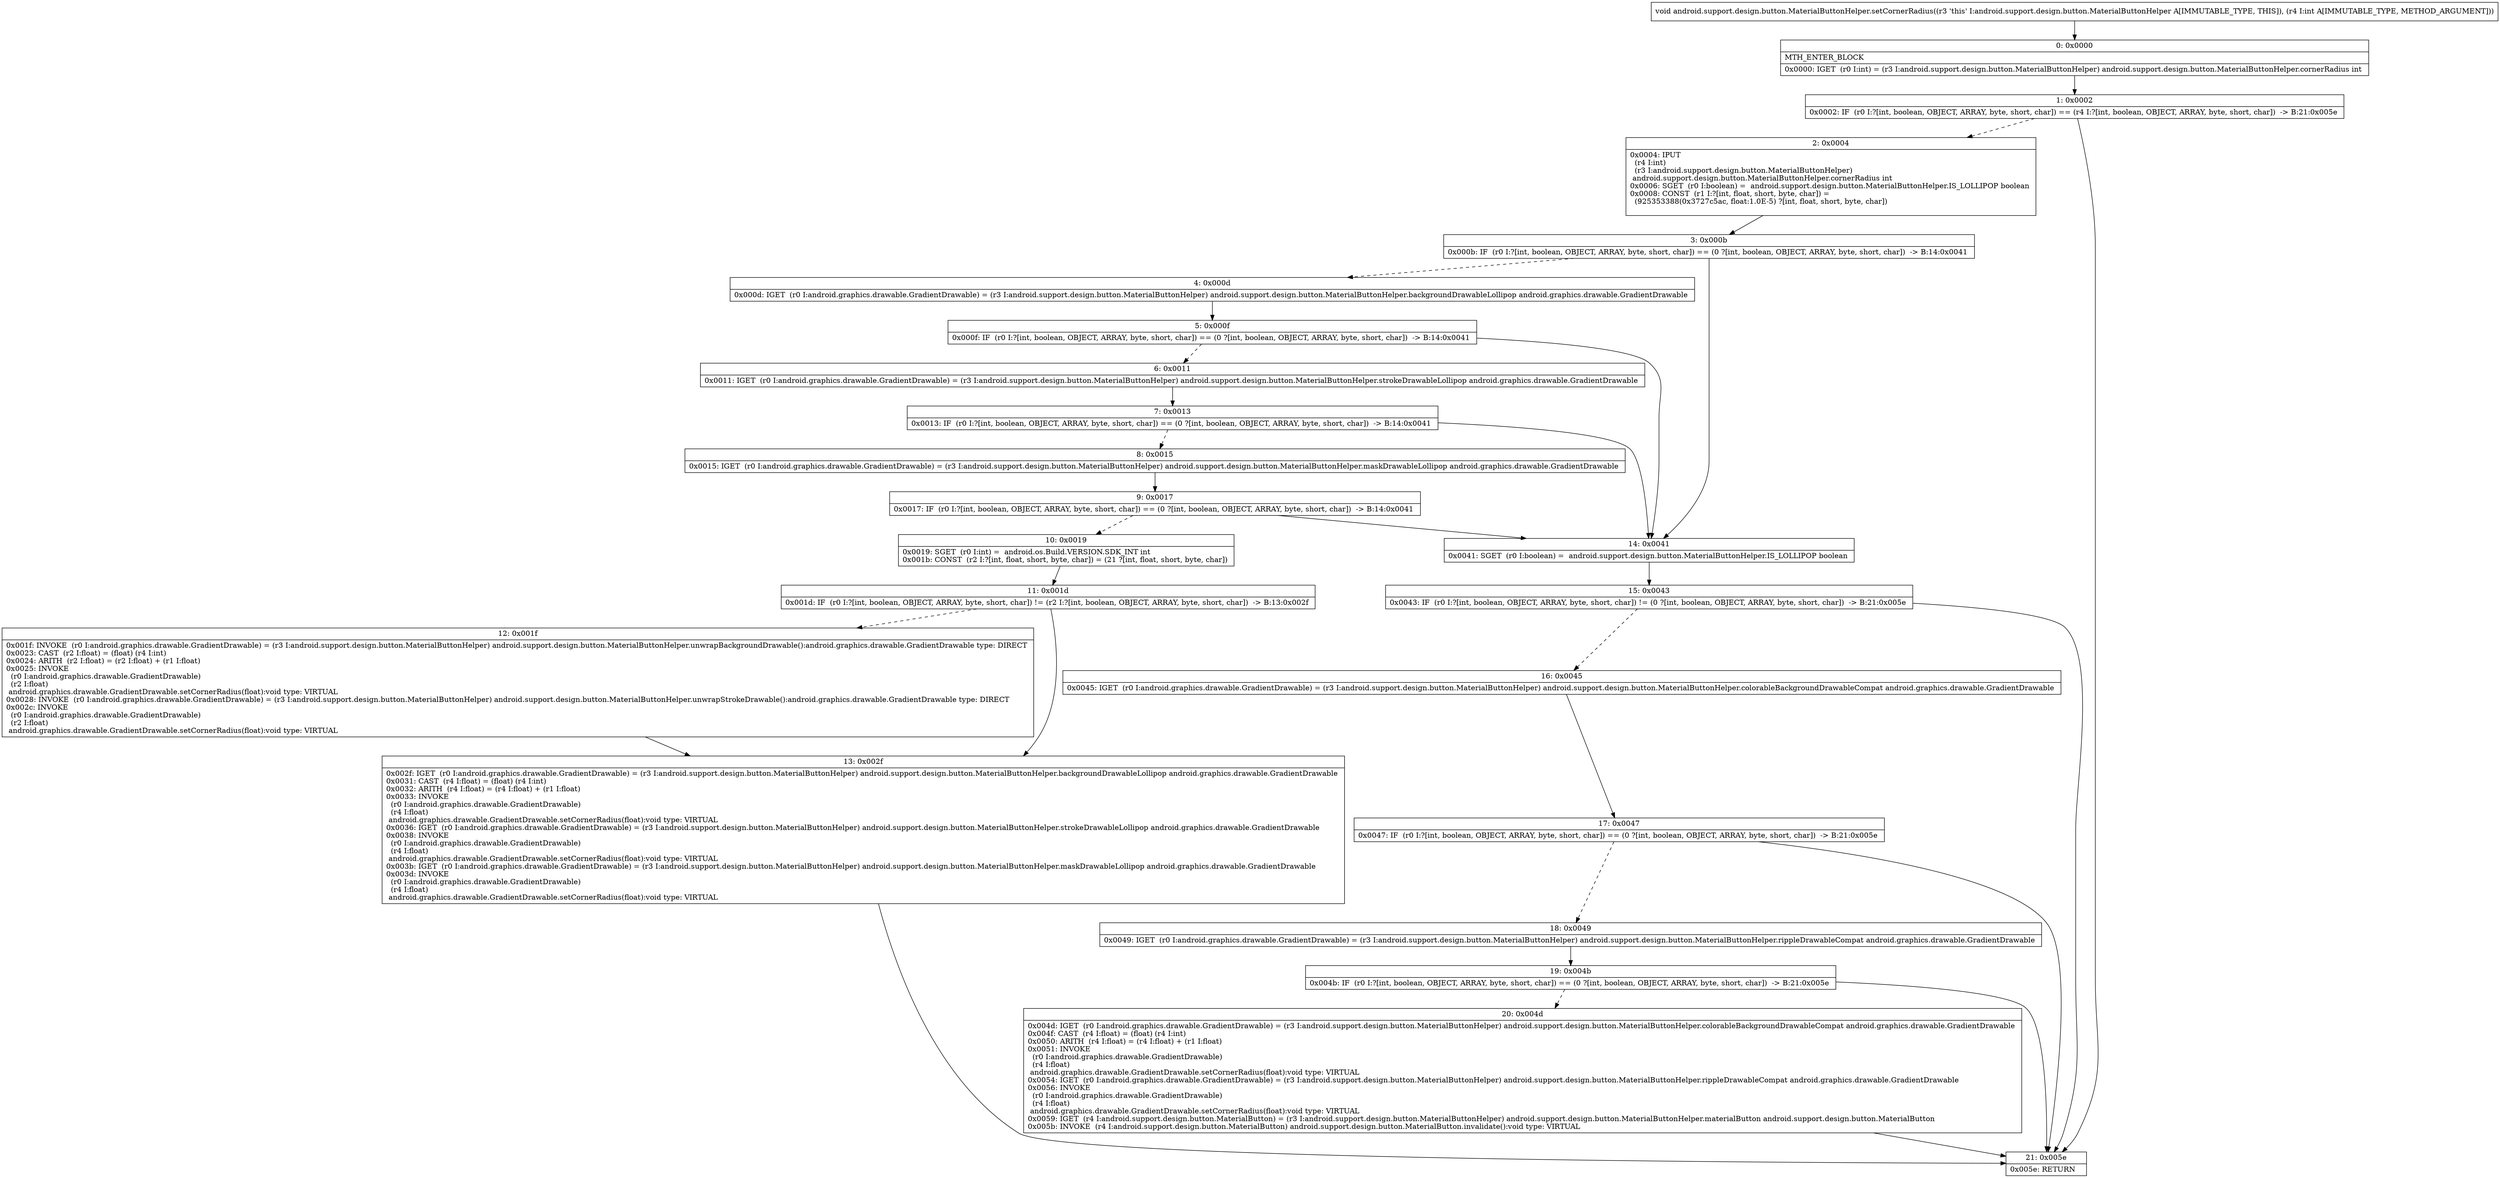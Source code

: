 digraph "CFG forandroid.support.design.button.MaterialButtonHelper.setCornerRadius(I)V" {
Node_0 [shape=record,label="{0\:\ 0x0000|MTH_ENTER_BLOCK\l|0x0000: IGET  (r0 I:int) = (r3 I:android.support.design.button.MaterialButtonHelper) android.support.design.button.MaterialButtonHelper.cornerRadius int \l}"];
Node_1 [shape=record,label="{1\:\ 0x0002|0x0002: IF  (r0 I:?[int, boolean, OBJECT, ARRAY, byte, short, char]) == (r4 I:?[int, boolean, OBJECT, ARRAY, byte, short, char])  \-\> B:21:0x005e \l}"];
Node_2 [shape=record,label="{2\:\ 0x0004|0x0004: IPUT  \l  (r4 I:int)\l  (r3 I:android.support.design.button.MaterialButtonHelper)\l android.support.design.button.MaterialButtonHelper.cornerRadius int \l0x0006: SGET  (r0 I:boolean) =  android.support.design.button.MaterialButtonHelper.IS_LOLLIPOP boolean \l0x0008: CONST  (r1 I:?[int, float, short, byte, char]) = \l  (925353388(0x3727c5ac, float:1.0E\-5) ?[int, float, short, byte, char])\l \l}"];
Node_3 [shape=record,label="{3\:\ 0x000b|0x000b: IF  (r0 I:?[int, boolean, OBJECT, ARRAY, byte, short, char]) == (0 ?[int, boolean, OBJECT, ARRAY, byte, short, char])  \-\> B:14:0x0041 \l}"];
Node_4 [shape=record,label="{4\:\ 0x000d|0x000d: IGET  (r0 I:android.graphics.drawable.GradientDrawable) = (r3 I:android.support.design.button.MaterialButtonHelper) android.support.design.button.MaterialButtonHelper.backgroundDrawableLollipop android.graphics.drawable.GradientDrawable \l}"];
Node_5 [shape=record,label="{5\:\ 0x000f|0x000f: IF  (r0 I:?[int, boolean, OBJECT, ARRAY, byte, short, char]) == (0 ?[int, boolean, OBJECT, ARRAY, byte, short, char])  \-\> B:14:0x0041 \l}"];
Node_6 [shape=record,label="{6\:\ 0x0011|0x0011: IGET  (r0 I:android.graphics.drawable.GradientDrawable) = (r3 I:android.support.design.button.MaterialButtonHelper) android.support.design.button.MaterialButtonHelper.strokeDrawableLollipop android.graphics.drawable.GradientDrawable \l}"];
Node_7 [shape=record,label="{7\:\ 0x0013|0x0013: IF  (r0 I:?[int, boolean, OBJECT, ARRAY, byte, short, char]) == (0 ?[int, boolean, OBJECT, ARRAY, byte, short, char])  \-\> B:14:0x0041 \l}"];
Node_8 [shape=record,label="{8\:\ 0x0015|0x0015: IGET  (r0 I:android.graphics.drawable.GradientDrawable) = (r3 I:android.support.design.button.MaterialButtonHelper) android.support.design.button.MaterialButtonHelper.maskDrawableLollipop android.graphics.drawable.GradientDrawable \l}"];
Node_9 [shape=record,label="{9\:\ 0x0017|0x0017: IF  (r0 I:?[int, boolean, OBJECT, ARRAY, byte, short, char]) == (0 ?[int, boolean, OBJECT, ARRAY, byte, short, char])  \-\> B:14:0x0041 \l}"];
Node_10 [shape=record,label="{10\:\ 0x0019|0x0019: SGET  (r0 I:int) =  android.os.Build.VERSION.SDK_INT int \l0x001b: CONST  (r2 I:?[int, float, short, byte, char]) = (21 ?[int, float, short, byte, char]) \l}"];
Node_11 [shape=record,label="{11\:\ 0x001d|0x001d: IF  (r0 I:?[int, boolean, OBJECT, ARRAY, byte, short, char]) != (r2 I:?[int, boolean, OBJECT, ARRAY, byte, short, char])  \-\> B:13:0x002f \l}"];
Node_12 [shape=record,label="{12\:\ 0x001f|0x001f: INVOKE  (r0 I:android.graphics.drawable.GradientDrawable) = (r3 I:android.support.design.button.MaterialButtonHelper) android.support.design.button.MaterialButtonHelper.unwrapBackgroundDrawable():android.graphics.drawable.GradientDrawable type: DIRECT \l0x0023: CAST  (r2 I:float) = (float) (r4 I:int) \l0x0024: ARITH  (r2 I:float) = (r2 I:float) + (r1 I:float) \l0x0025: INVOKE  \l  (r0 I:android.graphics.drawable.GradientDrawable)\l  (r2 I:float)\l android.graphics.drawable.GradientDrawable.setCornerRadius(float):void type: VIRTUAL \l0x0028: INVOKE  (r0 I:android.graphics.drawable.GradientDrawable) = (r3 I:android.support.design.button.MaterialButtonHelper) android.support.design.button.MaterialButtonHelper.unwrapStrokeDrawable():android.graphics.drawable.GradientDrawable type: DIRECT \l0x002c: INVOKE  \l  (r0 I:android.graphics.drawable.GradientDrawable)\l  (r2 I:float)\l android.graphics.drawable.GradientDrawable.setCornerRadius(float):void type: VIRTUAL \l}"];
Node_13 [shape=record,label="{13\:\ 0x002f|0x002f: IGET  (r0 I:android.graphics.drawable.GradientDrawable) = (r3 I:android.support.design.button.MaterialButtonHelper) android.support.design.button.MaterialButtonHelper.backgroundDrawableLollipop android.graphics.drawable.GradientDrawable \l0x0031: CAST  (r4 I:float) = (float) (r4 I:int) \l0x0032: ARITH  (r4 I:float) = (r4 I:float) + (r1 I:float) \l0x0033: INVOKE  \l  (r0 I:android.graphics.drawable.GradientDrawable)\l  (r4 I:float)\l android.graphics.drawable.GradientDrawable.setCornerRadius(float):void type: VIRTUAL \l0x0036: IGET  (r0 I:android.graphics.drawable.GradientDrawable) = (r3 I:android.support.design.button.MaterialButtonHelper) android.support.design.button.MaterialButtonHelper.strokeDrawableLollipop android.graphics.drawable.GradientDrawable \l0x0038: INVOKE  \l  (r0 I:android.graphics.drawable.GradientDrawable)\l  (r4 I:float)\l android.graphics.drawable.GradientDrawable.setCornerRadius(float):void type: VIRTUAL \l0x003b: IGET  (r0 I:android.graphics.drawable.GradientDrawable) = (r3 I:android.support.design.button.MaterialButtonHelper) android.support.design.button.MaterialButtonHelper.maskDrawableLollipop android.graphics.drawable.GradientDrawable \l0x003d: INVOKE  \l  (r0 I:android.graphics.drawable.GradientDrawable)\l  (r4 I:float)\l android.graphics.drawable.GradientDrawable.setCornerRadius(float):void type: VIRTUAL \l}"];
Node_14 [shape=record,label="{14\:\ 0x0041|0x0041: SGET  (r0 I:boolean) =  android.support.design.button.MaterialButtonHelper.IS_LOLLIPOP boolean \l}"];
Node_15 [shape=record,label="{15\:\ 0x0043|0x0043: IF  (r0 I:?[int, boolean, OBJECT, ARRAY, byte, short, char]) != (0 ?[int, boolean, OBJECT, ARRAY, byte, short, char])  \-\> B:21:0x005e \l}"];
Node_16 [shape=record,label="{16\:\ 0x0045|0x0045: IGET  (r0 I:android.graphics.drawable.GradientDrawable) = (r3 I:android.support.design.button.MaterialButtonHelper) android.support.design.button.MaterialButtonHelper.colorableBackgroundDrawableCompat android.graphics.drawable.GradientDrawable \l}"];
Node_17 [shape=record,label="{17\:\ 0x0047|0x0047: IF  (r0 I:?[int, boolean, OBJECT, ARRAY, byte, short, char]) == (0 ?[int, boolean, OBJECT, ARRAY, byte, short, char])  \-\> B:21:0x005e \l}"];
Node_18 [shape=record,label="{18\:\ 0x0049|0x0049: IGET  (r0 I:android.graphics.drawable.GradientDrawable) = (r3 I:android.support.design.button.MaterialButtonHelper) android.support.design.button.MaterialButtonHelper.rippleDrawableCompat android.graphics.drawable.GradientDrawable \l}"];
Node_19 [shape=record,label="{19\:\ 0x004b|0x004b: IF  (r0 I:?[int, boolean, OBJECT, ARRAY, byte, short, char]) == (0 ?[int, boolean, OBJECT, ARRAY, byte, short, char])  \-\> B:21:0x005e \l}"];
Node_20 [shape=record,label="{20\:\ 0x004d|0x004d: IGET  (r0 I:android.graphics.drawable.GradientDrawable) = (r3 I:android.support.design.button.MaterialButtonHelper) android.support.design.button.MaterialButtonHelper.colorableBackgroundDrawableCompat android.graphics.drawable.GradientDrawable \l0x004f: CAST  (r4 I:float) = (float) (r4 I:int) \l0x0050: ARITH  (r4 I:float) = (r4 I:float) + (r1 I:float) \l0x0051: INVOKE  \l  (r0 I:android.graphics.drawable.GradientDrawable)\l  (r4 I:float)\l android.graphics.drawable.GradientDrawable.setCornerRadius(float):void type: VIRTUAL \l0x0054: IGET  (r0 I:android.graphics.drawable.GradientDrawable) = (r3 I:android.support.design.button.MaterialButtonHelper) android.support.design.button.MaterialButtonHelper.rippleDrawableCompat android.graphics.drawable.GradientDrawable \l0x0056: INVOKE  \l  (r0 I:android.graphics.drawable.GradientDrawable)\l  (r4 I:float)\l android.graphics.drawable.GradientDrawable.setCornerRadius(float):void type: VIRTUAL \l0x0059: IGET  (r4 I:android.support.design.button.MaterialButton) = (r3 I:android.support.design.button.MaterialButtonHelper) android.support.design.button.MaterialButtonHelper.materialButton android.support.design.button.MaterialButton \l0x005b: INVOKE  (r4 I:android.support.design.button.MaterialButton) android.support.design.button.MaterialButton.invalidate():void type: VIRTUAL \l}"];
Node_21 [shape=record,label="{21\:\ 0x005e|0x005e: RETURN   \l}"];
MethodNode[shape=record,label="{void android.support.design.button.MaterialButtonHelper.setCornerRadius((r3 'this' I:android.support.design.button.MaterialButtonHelper A[IMMUTABLE_TYPE, THIS]), (r4 I:int A[IMMUTABLE_TYPE, METHOD_ARGUMENT])) }"];
MethodNode -> Node_0;
Node_0 -> Node_1;
Node_1 -> Node_2[style=dashed];
Node_1 -> Node_21;
Node_2 -> Node_3;
Node_3 -> Node_4[style=dashed];
Node_3 -> Node_14;
Node_4 -> Node_5;
Node_5 -> Node_6[style=dashed];
Node_5 -> Node_14;
Node_6 -> Node_7;
Node_7 -> Node_8[style=dashed];
Node_7 -> Node_14;
Node_8 -> Node_9;
Node_9 -> Node_10[style=dashed];
Node_9 -> Node_14;
Node_10 -> Node_11;
Node_11 -> Node_12[style=dashed];
Node_11 -> Node_13;
Node_12 -> Node_13;
Node_13 -> Node_21;
Node_14 -> Node_15;
Node_15 -> Node_16[style=dashed];
Node_15 -> Node_21;
Node_16 -> Node_17;
Node_17 -> Node_18[style=dashed];
Node_17 -> Node_21;
Node_18 -> Node_19;
Node_19 -> Node_20[style=dashed];
Node_19 -> Node_21;
Node_20 -> Node_21;
}

